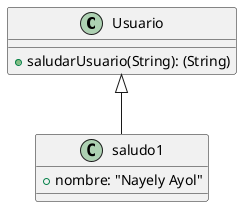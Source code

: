 @startuml
Usuario<|--saludo1
class Usuario{
    + saludarUsuario(String): (String)
}
Object saludo1{
    + nombre: "Nayely Ayol"
}
@enduml